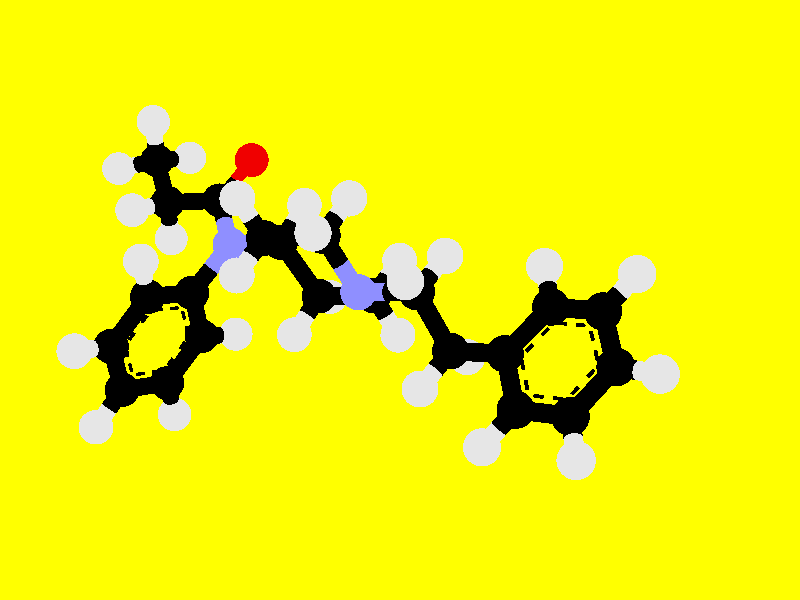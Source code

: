 //
//  Accelrys Discovery Studio POV-Ray file
//  Created:  2016-04-30T13:35:45Z
//

camera { 
location < 0.0, 0.0, 52.668957 >
right -4/3*x
angle 20.000000
look_at < 0, 0, 0 >
}

light_source { <0.610529,0.516945,0.696436> rgb<1.000000,1.000000,1.000000> parallel point_at<0.0, 0.0, 0.0> }

light_source { <-0.714539,0.018607,0.699348> rgb<0.498039,0.498039,0.498039> parallel point_at<0.0, 0.0, 0.0> }

background { color rgb < 1.000000, 1.000000, 0.000000 > }

#declare _WLVP_line_width = 0.02;
#declare _WLVP_dot_size   = 0.03;
#declare _WLVP_text_depth = 0.0;
#declare _WLVP_text_scale = 0.3;
#declare _WLVP_finish = finish { diffuse 0.282828 ambient 0.323232 specular 1.000000 roughness 0.020000 }
object {
union { 
sphere { 
<0,0,0>, 0.400000
translate <-5.914514,2.489655,-1.215433>
pigment { rgbt <0.000000,0.000000,0.000000,0.000000> }
finish { _WLVP_finish }
}
sphere { 
<0,0,0>, 0.400000
translate <-4.983312,2.468040,-2.241302>
pigment { rgbt <0.000000,0.000000,0.000000,0.000000> }
finish { _WLVP_finish }
}
sphere { 
<0,0,0>, 0.400000
translate <-3.625529,2.302980,-1.945807>
pigment { rgbt <0.000000,0.000000,0.000000,0.000000> }
finish { _WLVP_finish }
}
sphere { 
<0,0,0>, 0.400000
translate <-3.195794,2.244030,-0.617009>
pigment { rgbt <0.000000,0.000000,0.000000,0.000000> }
finish { _WLVP_finish }
}
sphere { 
<0,0,0>, 0.400000
translate <-4.166307,2.256803,0.388418>
pigment { rgbt <0.000000,0.000000,0.000000,0.000000> }
finish { _WLVP_finish }
}
sphere { 
<0,0,0>, 0.400000
translate <-5.460416,2.401230,0.111508>
pigment { rgbt <0.000000,0.000000,0.000000,0.000000> }
finish { _WLVP_finish }
}
sphere { 
<0,0,0>, 0.400000
translate <-1.713704,1.973843,-0.327089>
pigment { rgbt <0.000000,0.000000,0.000000,0.000000> }
finish { _WLVP_finish }
}
sphere { 
<0,0,0>, 0.400000
translate <-1.210419,2.895427,0.726658>
pigment { rgbt <0.000000,0.000000,0.000000,0.000000> }
finish { _WLVP_finish }
}
sphere { 
<0,0,0>, 0.400000
translate <0.303952,2.833530,0.884627>
pigment { rgbt <0.560784,0.560784,1.000000,0.000000> }
finish { _WLVP_finish }
}
sphere { 
<0,0,0>, 0.400000
translate <0.730558,1.479645,1.431014>
pigment { rgbt <0.000000,0.000000,0.000000,0.000000> }
finish { _WLVP_finish }
}
sphere { 
<0,0,0>, 0.400000
translate <2.231462,1.411852,1.585266>
pigment { rgbt <0.000000,0.000000,0.000000,0.000000> }
finish { _WLVP_finish }
}
sphere { 
<0,0,0>, 0.400000
translate <2.743438,2.566290,2.477326>
pigment { rgbt <0.000000,0.000000,0.000000,0.000000> }
finish { _WLVP_finish }
}
sphere { 
<0,0,0>, 0.400000
translate <2.297136,3.901508,1.917930>
pigment { rgbt <0.000000,0.000000,0.000000,0.000000> }
finish { _WLVP_finish }
}
sphere { 
<0,0,0>, 0.400000
translate <0.752299,3.926070,1.804564>
pigment { rgbt <0.000000,0.000000,0.000000,0.000000> }
finish { _WLVP_finish }
}
sphere { 
<0,0,0>, 0.400000
translate <4.211843,2.466075,2.618569>
pigment { rgbt <0.560784,0.560784,1.000000,0.000000> }
finish { _WLVP_finish }
}
sphere { 
<0,0,0>, 0.400000
translate <5.041052,2.476882,1.451457>
pigment { rgbt <0.000000,0.000000,0.000000,0.000000> }
finish { _WLVP_finish }
}
sphere { 
<0,0,0>, 0.400000
translate <5.404850,1.300830,0.875334>
pigment { rgbt <0.000000,0.000000,0.000000,0.000000> }
finish { _WLVP_finish }
}
sphere { 
<0,0,0>, 0.400000
translate <6.144586,1.331288,-0.280627>
pigment { rgbt <0.000000,0.000000,0.000000,0.000000> }
finish { _WLVP_finish }
}
sphere { 
<0,0,0>, 0.400000
translate <6.510907,2.509305,-0.893919>
pigment { rgbt <0.000000,0.000000,0.000000,0.000000> }
finish { _WLVP_finish }
}
sphere { 
<0,0,0>, 0.400000
translate <6.139792,3.683393,-0.317797>
pigment { rgbt <0.000000,0.000000,0.000000,0.000000> }
finish { _WLVP_finish }
}
sphere { 
<0,0,0>, 0.400000
translate <5.374763,3.674550,0.860467>
pigment { rgbt <0.000000,0.000000,0.000000,0.000000> }
finish { _WLVP_finish }
}
sphere { 
<0,0,0>, 0.400000
translate <4.793702,2.370773,3.882322>
pigment { rgbt <0.000000,0.000000,0.000000,0.000000> }
finish { _WLVP_finish }
}
sphere { 
<0,0,0>, 0.400000
translate <6.254585,2.418915,3.965953>
pigment { rgbt <0.000000,0.000000,0.000000,0.000000> }
finish { _WLVP_finish }
}
sphere { 
<0,0,0>, 0.400000
translate <6.830326,2.386492,5.185102>
pigment { rgbt <0.000000,0.000000,0.000000,0.000000> }
finish { _WLVP_finish }
}
sphere { 
<0,0,0>, 0.400000
translate <4.054519,2.379615,4.861730>
pigment { rgbt <0.941176,0.000000,0.000000,0.000000> }
finish { _WLVP_finish }
}
sphere { 
<0,0,0>, 0.400000
translate <-6.948797,2.584958,-1.486768>
pigment { rgbt <0.901961,0.901961,0.901961,0.000000> }
finish { _WLVP_finish }
}
sphere { 
<0,0,0>, 0.400000
translate <-5.259809,2.562360,-3.254163>
pigment { rgbt <0.901961,0.901961,0.901961,0.000000> }
finish { _WLVP_finish }
}
sphere { 
<0,0,0>, 0.400000
translate <-2.893162,2.223397,-2.717068>
pigment { rgbt <0.901961,0.901961,0.901961,0.000000> }
finish { _WLVP_finish }
}
sphere { 
<0,0,0>, 0.400000
translate <-3.861553,2.153640,1.416146>
pigment { rgbt <0.901961,0.901961,0.901961,0.000000> }
finish { _WLVP_finish }
}
sphere { 
<0,0,0>, 0.400000
translate <-6.170092,2.425792,0.892061>
pigment { rgbt <0.901961,0.901961,0.901961,0.000000> }
finish { _WLVP_finish }
}
sphere { 
<0,0,0>, 0.400000
translate <-1.592034,0.960885,-0.044603>
pigment { rgbt <0.901961,0.901961,0.901961,0.000000> }
finish { _WLVP_finish }
}
sphere { 
<0,0,0>, 0.400000
translate <-1.157663,2.116305,-1.235876>
pigment { rgbt <0.901961,0.901961,0.901961,0.000000> }
finish { _WLVP_finish }
}
sphere { 
<0,0,0>, 0.400000
translate <-1.486121,3.894630,0.503642>
pigment { rgbt <0.901961,0.901961,0.901961,0.000000> }
finish { _WLVP_finish }
}
sphere { 
<0,0,0>, 0.400000
translate <-1.660635,2.641943,1.659604>
pigment { rgbt <0.901961,0.901961,0.901961,0.000000> }
finish { _WLVP_finish }
}
sphere { 
<0,0,0>, 0.400000
translate <0.269210,1.309672,2.352810>
pigment { rgbt <0.901961,0.901961,0.901961,0.000000> }
finish { _WLVP_finish }
}
sphere { 
<0,0,0>, 0.400000
translate <0.397763,0.721155,0.748959>
pigment { rgbt <0.901961,0.901961,0.901961,0.000000> }
finish { _WLVP_finish }
}
sphere { 
<0,0,0>, 0.400000
translate <2.520234,0.476512,1.999702>
pigment { rgbt <0.901961,0.901961,0.901961,0.000000> }
finish { _WLVP_finish }
}
sphere { 
<0,0,0>, 0.400000
translate <2.698330,1.479645,0.622584>
pigment { rgbt <0.901961,0.901961,0.901961,0.000000> }
finish { _WLVP_finish }
}
sphere { 
<0,0,0>, 0.400000
translate <2.325959,2.450355,3.440008>
pigment { rgbt <0.901961,0.901961,0.901961,0.000000> }
finish { _WLVP_finish }
}
sphere { 
<0,0,0>, 0.400000
translate <2.633701,4.683578,2.564674>
pigment { rgbt <0.901961,0.901961,0.901961,0.000000> }
finish { _WLVP_finish }
}
sphere { 
<0,0,0>, 0.400000
translate <2.756340,4.055760,0.973833>
pigment { rgbt <0.901961,0.901961,0.901961,0.000000> }
finish { _WLVP_finish }
}
sphere { 
<0,0,0>, 0.400000
translate <0.297842,3.777713,2.739369>
pigment { rgbt <0.901961,0.901961,0.901961,0.000000> }
finish { _WLVP_finish }
}
sphere { 
<0,0,0>, 0.400000
translate <0.406396,4.842742,1.403137>
pigment { rgbt <0.901961,0.901961,0.901961,0.000000> }
finish { _WLVP_finish }
}
sphere { 
<0,0,0>, 0.400000
translate <5.090064,0.374332,1.295346>
pigment { rgbt <0.901961,0.901961,0.901961,0.000000> }
finish { _WLVP_finish }
}
sphere { 
<0,0,0>, 0.400000
translate <6.450225,0.402825,-0.700639>
pigment { rgbt <0.901961,0.901961,0.901961,0.000000> }
finish { _WLVP_finish }
}
sphere { 
<0,0,0>, 0.400000
translate <7.083142,2.481795,-1.778546>
pigment { rgbt <0.901961,0.901961,0.901961,0.000000> }
finish { _WLVP_finish }
}
sphere { 
<0,0,0>, 0.400000
translate <6.415960,4.602030,-0.795421>
pigment { rgbt <0.901961,0.901961,0.901961,0.000000> }
finish { _WLVP_finish }
}
sphere { 
<0,0,0>, 0.400000
translate <5.034605,4.600065,1.297205>
pigment { rgbt <0.901961,0.901961,0.901961,0.000000> }
finish { _WLVP_finish }
}
sphere { 
<0,0,0>, 0.400000
translate <6.646923,1.508137,3.467885>
pigment { rgbt <0.901961,0.901961,0.901961,0.000000> }
finish { _WLVP_finish }
}
sphere { 
<0,0,0>, 0.400000
translate <6.634655,3.220635,3.419565>
pigment { rgbt <0.901961,0.901961,0.901961,0.000000> }
finish { _WLVP_finish }
}
sphere { 
<0,0,0>, 0.400000
translate <7.914046,2.429580,5.076952>
pigment { rgbt <0.901961,0.901961,0.901961,0.000000> }
finish { _WLVP_finish }
}
sphere { 
<0,0,0>, 0.400000
translate <6.552937,1.463343,5.694038>
pigment { rgbt <0.901961,0.901961,0.901961,0.000000> }
finish { _WLVP_finish }
}
sphere { 
<0,0,0>, 0.400000
translate <6.489971,3.240314,5.771031>
pigment { rgbt <0.901961,0.901961,0.901961,0.000000> }
finish { _WLVP_finish }
}
cylinder { 
<-5.914514,2.489655,-1.215433>, <-5.460416,2.401230,0.111508>, 0.200000 
pigment { rgbt <0.000000,0.000000,0.000000,0.000000> }
finish { _WLVP_finish }
}
cylinder { 
<-5.461234,2.448718,-1.001222>, <-5.393120,2.435454,-0.802180>, 0.040000 
pigment { rgbt <0.000000,0.000000,0.000000,0.000000> }
finish { _WLVP_finish }
}
cylinder { 
<-5.302300,2.417769,-0.536792>, <-5.234185,2.404505,-0.337751>, 0.040000 
pigment { rgbt <0.000000,0.000000,0.000000,0.000000> }
finish { _WLVP_finish }
}
cylinder { 
<-5.914514,2.489655,-1.215433>, <-6.431656,2.537306,-1.351100>, 0.200000 
pigment { rgbt <0.000000,0.000000,0.000000,0.000000> }
finish { _WLVP_finish }
}
cylinder { 
<-6.431656,2.537306,-1.351100>, <-6.948797,2.584958,-1.486768>, 0.200000 
pigment { rgbt <0.901961,0.901961,0.901961,0.000000> }
finish { _WLVP_finish }
}
cylinder { 
<-5.914514,2.489655,-1.215433>, <-4.983312,2.468040,-2.241302>, 0.200000 
pigment { rgbt <0.000000,0.000000,0.000000,0.000000> }
finish { _WLVP_finish }
}
cylinder { 
<-5.416318,2.455334,-1.230386>, <-5.276638,2.452092,-1.384266>, 0.040000 
pigment { rgbt <0.000000,0.000000,0.000000,0.000000> }
finish { _WLVP_finish }
}
cylinder { 
<-5.090397,2.447769,-1.589440>, <-4.950717,2.444526,-1.743321>, 0.040000 
pigment { rgbt <0.000000,0.000000,0.000000,0.000000> }
finish { _WLVP_finish }
}
cylinder { 
<-4.983312,2.468040,-2.241302>, <-3.625529,2.302980,-1.945807>, 0.200000 
pigment { rgbt <0.000000,0.000000,0.000000,0.000000> }
finish { _WLVP_finish }
}
cylinder { 
<-4.722402,2.408890,-1.816555>, <-4.518734,2.384131,-1.772230>, 0.040000 
pigment { rgbt <0.000000,0.000000,0.000000,0.000000> }
finish { _WLVP_finish }
}
cylinder { 
<-4.247178,2.351119,-1.713131>, <-4.043510,2.326360,-1.668807>, 0.040000 
pigment { rgbt <0.000000,0.000000,0.000000,0.000000> }
finish { _WLVP_finish }
}
cylinder { 
<-4.983312,2.468040,-2.241302>, <-5.121560,2.515200,-2.747732>, 0.200000 
pigment { rgbt <0.000000,0.000000,0.000000,0.000000> }
finish { _WLVP_finish }
}
cylinder { 
<-5.121560,2.515200,-2.747732>, <-5.259809,2.562360,-3.254163>, 0.200000 
pigment { rgbt <0.901961,0.901961,0.901961,0.000000> }
finish { _WLVP_finish }
}
cylinder { 
<-3.625529,2.302980,-1.945807>, <-3.259345,2.263189,-2.331437>, 0.200000 
pigment { rgbt <0.000000,0.000000,0.000000,0.000000> }
finish { _WLVP_finish }
}
cylinder { 
<-3.259345,2.263189,-2.331437>, <-2.893162,2.223397,-2.717068>, 0.200000 
pigment { rgbt <0.901961,0.901961,0.901961,0.000000> }
finish { _WLVP_finish }
}
cylinder { 
<-3.625529,2.302980,-1.945807>, <-3.195794,2.244030,-0.617009>, 0.200000 
pigment { rgbt <0.000000,0.000000,0.000000,0.000000> }
finish { _WLVP_finish }
}
cylinder { 
<-3.857947,2.328548,-1.501911>, <-3.793487,2.319706,-1.302591>, 0.040000 
pigment { rgbt <0.000000,0.000000,0.000000,0.000000> }
finish { _WLVP_finish }
}
cylinder { 
<-3.707540,2.307916,-1.036831>, <-3.643080,2.299073,-0.837512>, 0.040000 
pigment { rgbt <0.000000,0.000000,0.000000,0.000000> }
finish { _WLVP_finish }
}
cylinder { 
<-3.195794,2.244030,-0.617009>, <-4.166307,2.256803,0.388418>, 0.200000 
pigment { rgbt <0.000000,0.000000,0.000000,0.000000> }
finish { _WLVP_finish }
}
cylinder { 
<-3.696959,2.266176,-0.615451>, <-3.842536,2.268092,-0.464637>, 0.040000 
pigment { rgbt <0.000000,0.000000,0.000000,0.000000> }
finish { _WLVP_finish }
}
cylinder { 
<-4.036638,2.270647,-0.263552>, <-4.182215,2.272563,-0.112738>, 0.040000 
pigment { rgbt <0.000000,0.000000,0.000000,0.000000> }
finish { _WLVP_finish }
}
cylinder { 
<-3.195794,2.244030,-0.617009>, <-1.713704,1.973843,-0.327089>, 0.200000 
pigment { rgbt <0.000000,0.000000,0.000000,0.000000> }
finish { _WLVP_finish }
}
cylinder { 
<-4.166307,2.256803,0.388418>, <-5.460416,2.401230,0.111508>, 0.200000 
pigment { rgbt <0.000000,0.000000,0.000000,0.000000> }
finish { _WLVP_finish }
}
cylinder { 
<-4.412461,2.313222,-0.031809>, <-4.606577,2.334886,-0.073346>, 0.040000 
pigment { rgbt <0.000000,0.000000,0.000000,0.000000> }
finish { _WLVP_finish }
}
cylinder { 
<-4.865399,2.363772,-0.128728>, <-5.059515,2.385436,-0.170265>, 0.040000 
pigment { rgbt <0.000000,0.000000,0.000000,0.000000> }
finish { _WLVP_finish }
}
cylinder { 
<-4.166307,2.256803,0.388418>, <-4.013930,2.205221,0.902282>, 0.200000 
pigment { rgbt <0.000000,0.000000,0.000000,0.000000> }
finish { _WLVP_finish }
}
cylinder { 
<-4.013930,2.205221,0.902282>, <-3.861553,2.153640,1.416146>, 0.200000 
pigment { rgbt <0.901961,0.901961,0.901961,0.000000> }
finish { _WLVP_finish }
}
cylinder { 
<-5.460416,2.401230,0.111508>, <-5.815254,2.413511,0.501784>, 0.200000 
pigment { rgbt <0.000000,0.000000,0.000000,0.000000> }
finish { _WLVP_finish }
}
cylinder { 
<-5.815254,2.413511,0.501784>, <-6.170092,2.425792,0.892061>, 0.200000 
pigment { rgbt <0.901961,0.901961,0.901961,0.000000> }
finish { _WLVP_finish }
}
cylinder { 
<-1.713704,1.973843,-0.327089>, <-1.210419,2.895427,0.726658>, 0.200000 
pigment { rgbt <0.000000,0.000000,0.000000,0.000000> }
finish { _WLVP_finish }
}
cylinder { 
<-1.713704,1.973843,-0.327089>, <-1.652869,1.467364,-0.185846>, 0.200000 
pigment { rgbt <0.000000,0.000000,0.000000,0.000000> }
finish { _WLVP_finish }
}
cylinder { 
<-1.652869,1.467364,-0.185846>, <-1.592034,0.960885,-0.044603>, 0.200000 
pigment { rgbt <0.901961,0.901961,0.901961,0.000000> }
finish { _WLVP_finish }
}
cylinder { 
<-1.713704,1.973843,-0.327089>, <-1.435684,2.045074,-0.781482>, 0.200000 
pigment { rgbt <0.000000,0.000000,0.000000,0.000000> }
finish { _WLVP_finish }
}
cylinder { 
<-1.435684,2.045074,-0.781482>, <-1.157663,2.116305,-1.235876>, 0.200000 
pigment { rgbt <0.901961,0.901961,0.901961,0.000000> }
finish { _WLVP_finish }
}
cylinder { 
<-1.210419,2.895427,0.726658>, <-0.453234,2.864479,0.805642>, 0.200000 
pigment { rgbt <0.000000,0.000000,0.000000,0.000000> }
finish { _WLVP_finish }
}
cylinder { 
<-0.453234,2.864479,0.805642>, <0.303952,2.833530,0.884627>, 0.200000 
pigment { rgbt <0.560784,0.560784,1.000000,0.000000> }
finish { _WLVP_finish }
}
cylinder { 
<-1.210419,2.895427,0.726658>, <-1.435527,2.768685,1.193131>, 0.200000 
pigment { rgbt <0.000000,0.000000,0.000000,0.000000> }
finish { _WLVP_finish }
}
cylinder { 
<-1.435527,2.768685,1.193131>, <-1.660635,2.641943,1.659604>, 0.200000 
pigment { rgbt <0.901961,0.901961,0.901961,0.000000> }
finish { _WLVP_finish }
}
cylinder { 
<-1.210419,2.895427,0.726658>, <-1.348270,3.395029,0.615150>, 0.200000 
pigment { rgbt <0.000000,0.000000,0.000000,0.000000> }
finish { _WLVP_finish }
}
cylinder { 
<-1.348270,3.395029,0.615150>, <-1.486121,3.894630,0.503642>, 0.200000 
pigment { rgbt <0.901961,0.901961,0.901961,0.000000> }
finish { _WLVP_finish }
}
cylinder { 
<0.303952,2.833530,0.884627>, <0.517255,2.156588,1.157820>, 0.200000 
pigment { rgbt <0.560784,0.560784,1.000000,0.000000> }
finish { _WLVP_finish }
}
cylinder { 
<0.517255,2.156588,1.157820>, <0.730558,1.479645,1.431014>, 0.200000 
pigment { rgbt <0.000000,0.000000,0.000000,0.000000> }
finish { _WLVP_finish }
}
cylinder { 
<0.303952,2.833530,0.884627>, <0.528125,3.379800,1.344595>, 0.200000 
pigment { rgbt <0.560784,0.560784,1.000000,0.000000> }
finish { _WLVP_finish }
}
cylinder { 
<0.528125,3.379800,1.344595>, <0.752299,3.926070,1.804564>, 0.200000 
pigment { rgbt <0.000000,0.000000,0.000000,0.000000> }
finish { _WLVP_finish }
}
cylinder { 
<0.730558,1.479645,1.431014>, <0.564161,1.100400,1.089987>, 0.200000 
pigment { rgbt <0.000000,0.000000,0.000000,0.000000> }
finish { _WLVP_finish }
}
cylinder { 
<0.564161,1.100400,1.089987>, <0.397763,0.721155,0.748959>, 0.200000 
pigment { rgbt <0.901961,0.901961,0.901961,0.000000> }
finish { _WLVP_finish }
}
cylinder { 
<0.730558,1.479645,1.431014>, <2.231462,1.411852,1.585266>, 0.200000 
pigment { rgbt <0.000000,0.000000,0.000000,0.000000> }
finish { _WLVP_finish }
}
cylinder { 
<0.730558,1.479645,1.431014>, <0.499884,1.394659,1.891912>, 0.200000 
pigment { rgbt <0.000000,0.000000,0.000000,0.000000> }
finish { _WLVP_finish }
}
cylinder { 
<0.499884,1.394659,1.891912>, <0.269210,1.309672,2.352810>, 0.200000 
pigment { rgbt <0.901961,0.901961,0.901961,0.000000> }
finish { _WLVP_finish }
}
cylinder { 
<2.231462,1.411852,1.585266>, <2.464896,1.445749,1.103925>, 0.200000 
pigment { rgbt <0.000000,0.000000,0.000000,0.000000> }
finish { _WLVP_finish }
}
cylinder { 
<2.464896,1.445749,1.103925>, <2.698330,1.479645,0.622584>, 0.200000 
pigment { rgbt <0.901961,0.901961,0.901961,0.000000> }
finish { _WLVP_finish }
}
cylinder { 
<2.231462,1.411852,1.585266>, <2.743438,2.566290,2.477326>, 0.200000 
pigment { rgbt <0.000000,0.000000,0.000000,0.000000> }
finish { _WLVP_finish }
}
cylinder { 
<2.231462,1.411852,1.585266>, <2.375848,0.944183,1.792484>, 0.200000 
pigment { rgbt <0.000000,0.000000,0.000000,0.000000> }
finish { _WLVP_finish }
}
cylinder { 
<2.375848,0.944183,1.792484>, <2.520234,0.476512,1.999702>, 0.200000 
pigment { rgbt <0.901961,0.901961,0.901961,0.000000> }
finish { _WLVP_finish }
}
cylinder { 
<2.743438,2.566290,2.477326>, <2.534698,2.508322,2.958667>, 0.200000 
pigment { rgbt <0.000000,0.000000,0.000000,0.000000> }
finish { _WLVP_finish }
}
cylinder { 
<2.534698,2.508322,2.958667>, <2.325959,2.450355,3.440008>, 0.200000 
pigment { rgbt <0.901961,0.901961,0.901961,0.000000> }
finish { _WLVP_finish }
}
cylinder { 
<2.743438,2.566290,2.477326>, <3.477640,2.516182,2.547948>, 0.200000 
pigment { rgbt <0.000000,0.000000,0.000000,0.000000> }
finish { _WLVP_finish }
}
cylinder { 
<3.477640,2.516182,2.547948>, <4.211843,2.466075,2.618569>, 0.200000 
pigment { rgbt <0.560784,0.560784,1.000000,0.000000> }
finish { _WLVP_finish }
}
cylinder { 
<2.743438,2.566290,2.477326>, <2.297136,3.901508,1.917930>, 0.200000 
pigment { rgbt <0.000000,0.000000,0.000000,0.000000> }
finish { _WLVP_finish }
}
cylinder { 
<2.297136,3.901508,1.917930>, <2.465418,4.292542,2.241302>, 0.200000 
pigment { rgbt <0.000000,0.000000,0.000000,0.000000> }
finish { _WLVP_finish }
}
cylinder { 
<2.465418,4.292542,2.241302>, <2.633701,4.683578,2.564674>, 0.200000 
pigment { rgbt <0.901961,0.901961,0.901961,0.000000> }
finish { _WLVP_finish }
}
cylinder { 
<2.297136,3.901508,1.917930>, <0.752299,3.926070,1.804564>, 0.200000 
pigment { rgbt <0.000000,0.000000,0.000000,0.000000> }
finish { _WLVP_finish }
}
cylinder { 
<2.297136,3.901508,1.917930>, <2.526738,3.978634,1.445881>, 0.200000 
pigment { rgbt <0.000000,0.000000,0.000000,0.000000> }
finish { _WLVP_finish }
}
cylinder { 
<2.526738,3.978634,1.445881>, <2.756340,4.055760,0.973833>, 0.200000 
pigment { rgbt <0.901961,0.901961,0.901961,0.000000> }
finish { _WLVP_finish }
}
cylinder { 
<0.752299,3.926070,1.804564>, <0.525071,3.851891,2.271967>, 0.200000 
pigment { rgbt <0.000000,0.000000,0.000000,0.000000> }
finish { _WLVP_finish }
}
cylinder { 
<0.525071,3.851891,2.271967>, <0.297842,3.777713,2.739369>, 0.200000 
pigment { rgbt <0.901961,0.901961,0.901961,0.000000> }
finish { _WLVP_finish }
}
cylinder { 
<0.752299,3.926070,1.804564>, <0.579348,4.384406,1.603851>, 0.200000 
pigment { rgbt <0.000000,0.000000,0.000000,0.000000> }
finish { _WLVP_finish }
}
cylinder { 
<0.579348,4.384406,1.603851>, <0.406396,4.842742,1.403137>, 0.200000 
pigment { rgbt <0.901961,0.901961,0.901961,0.000000> }
finish { _WLVP_finish }
}
cylinder { 
<4.211843,2.466075,2.618569>, <4.626448,2.471479,2.035013>, 0.200000 
pigment { rgbt <0.560784,0.560784,1.000000,0.000000> }
finish { _WLVP_finish }
}
cylinder { 
<4.626448,2.471479,2.035013>, <5.041052,2.476882,1.451457>, 0.200000 
pigment { rgbt <0.000000,0.000000,0.000000,0.000000> }
finish { _WLVP_finish }
}
cylinder { 
<4.211843,2.466075,2.618569>, <4.502772,2.418424,3.250446>, 0.200000 
pigment { rgbt <0.560784,0.560784,1.000000,0.000000> }
finish { _WLVP_finish }
}
cylinder { 
<4.502772,2.418424,3.250446>, <4.793702,2.370773,3.882322>, 0.200000 
pigment { rgbt <0.000000,0.000000,0.000000,0.000000> }
finish { _WLVP_finish }
}
cylinder { 
<5.041052,2.476882,1.451457>, <5.374763,3.674550,0.860467>, 0.200000 
pigment { rgbt <0.000000,0.000000,0.000000,0.000000> }
finish { _WLVP_finish }
}
cylinder { 
<5.287377,2.598883,1.036150>, <5.337434,2.778533,0.947501>, 0.040000 
pigment { rgbt <0.000000,0.000000,0.000000,0.000000> }
finish { _WLVP_finish }
}
cylinder { 
<5.404176,3.018067,0.829303>, <5.454232,3.197717,0.740655>, 0.040000 
pigment { rgbt <0.000000,0.000000,0.000000,0.000000> }
finish { _WLVP_finish }
}
cylinder { 
<5.041052,2.476882,1.451457>, <5.404850,1.300830,0.875334>, 0.200000 
pigment { rgbt <0.000000,0.000000,0.000000,0.000000> }
finish { _WLVP_finish }
}
cylinder { 
<5.289693,2.363270,1.038746>, <5.344263,2.186862,0.952328>, 0.040000 
pigment { rgbt <0.000000,0.000000,0.000000,0.000000> }
finish { _WLVP_finish }
}
cylinder { 
<5.417023,1.951651,0.837103>, <5.471592,1.775244,0.750685>, 0.040000 
pigment { rgbt <0.000000,0.000000,0.000000,0.000000> }
finish { _WLVP_finish }
}
cylinder { 
<5.404850,1.300830,0.875334>, <6.144586,1.331288,-0.280627>, 0.200000 
pigment { rgbt <0.000000,0.000000,0.000000,0.000000> }
finish { _WLVP_finish }
}
cylinder { 
<5.586525,1.668354,0.593742>, <5.697485,1.672922,0.420348>, 0.040000 
pigment { rgbt <0.000000,0.000000,0.000000,0.000000> }
finish { _WLVP_finish }
}
cylinder { 
<5.845433,1.679014,0.189155>, <5.956393,1.683582,0.015761>, 0.040000 
pigment { rgbt <0.000000,0.000000,0.000000,0.000000> }
finish { _WLVP_finish }
}
cylinder { 
<5.404850,1.300830,0.875334>, <5.247457,0.837581,1.085340>, 0.200000 
pigment { rgbt <0.000000,0.000000,0.000000,0.000000> }
finish { _WLVP_finish }
}
cylinder { 
<5.247457,0.837581,1.085340>, <5.090064,0.374332,1.295346>, 0.200000 
pigment { rgbt <0.901961,0.901961,0.901961,0.000000> }
finish { _WLVP_finish }
}
cylinder { 
<6.144586,1.331288,-0.280627>, <6.297406,0.867056,-0.490633>, 0.200000 
pigment { rgbt <0.000000,0.000000,0.000000,0.000000> }
finish { _WLVP_finish }
}
cylinder { 
<6.297406,0.867056,-0.490633>, <6.450225,0.402825,-0.700639>, 0.200000 
pigment { rgbt <0.901961,0.901961,0.901961,0.000000> }
finish { _WLVP_finish }
}
cylinder { 
<6.144586,1.331288,-0.280627>, <6.510907,2.509305,-0.893919>, 0.200000 
pigment { rgbt <0.000000,0.000000,0.000000,0.000000> }
finish { _WLVP_finish }
}
cylinder { 
<6.067130,1.812335,-0.176601>, <6.122078,1.989038,-0.268595>, 0.040000 
pigment { rgbt <0.000000,0.000000,0.000000,0.000000> }
finish { _WLVP_finish }
}
cylinder { 
<6.195343,2.224641,-0.391253>, <6.250290,2.401344,-0.483247>, 0.040000 
pigment { rgbt <0.000000,0.000000,0.000000,0.000000> }
finish { _WLVP_finish }
}
cylinder { 
<6.510907,2.509305,-0.893919>, <6.797024,2.495550,-1.336232>, 0.200000 
pigment { rgbt <0.000000,0.000000,0.000000,0.000000> }
finish { _WLVP_finish }
}
cylinder { 
<6.797024,2.495550,-1.336232>, <7.083142,2.481795,-1.778546>, 0.200000 
pigment { rgbt <0.901961,0.901961,0.901961,0.000000> }
finish { _WLVP_finish }
}
cylinder { 
<6.510907,2.509305,-0.893919>, <6.139792,3.683393,-0.317797>, 0.200000 
pigment { rgbt <0.000000,0.000000,0.000000,0.000000> }
finish { _WLVP_finish }
}
cylinder { 
<6.255832,2.621386,-0.484673>, <6.200165,2.797499,-0.398254>, 0.040000 
pigment { rgbt <0.000000,0.000000,0.000000,0.000000> }
finish { _WLVP_finish }
}
cylinder { 
<6.125942,3.032317,-0.283030>, <6.070275,3.208430,-0.196612>, 0.040000 
pigment { rgbt <0.000000,0.000000,0.000000,0.000000> }
finish { _WLVP_finish }
}
cylinder { 
<6.139792,3.683393,-0.317797>, <5.374763,3.674550,0.860467>, 0.200000 
pigment { rgbt <0.000000,0.000000,0.000000,0.000000> }
finish { _WLVP_finish }
}
cylinder { 
<5.949134,3.321190,-0.025543>, <5.834380,3.319863,0.151196>, 0.040000 
pigment { rgbt <0.000000,0.000000,0.000000,0.000000> }
finish { _WLVP_finish }
}
cylinder { 
<5.681374,3.318095,0.386849>, <5.566619,3.316769,0.563588>, 0.040000 
pigment { rgbt <0.000000,0.000000,0.000000,0.000000> }
finish { _WLVP_finish }
}
cylinder { 
<6.139792,3.683393,-0.317797>, <6.277876,4.142711,-0.556609>, 0.200000 
pigment { rgbt <0.000000,0.000000,0.000000,0.000000> }
finish { _WLVP_finish }
}
cylinder { 
<6.277876,4.142711,-0.556609>, <6.415960,4.602030,-0.795421>, 0.200000 
pigment { rgbt <0.901961,0.901961,0.901961,0.000000> }
finish { _WLVP_finish }
}
cylinder { 
<5.374763,3.674550,0.860467>, <5.204683,4.137308,1.078836>, 0.200000 
pigment { rgbt <0.000000,0.000000,0.000000,0.000000> }
finish { _WLVP_finish }
}
cylinder { 
<5.204683,4.137308,1.078836>, <5.034605,4.600065,1.297205>, 0.200000 
pigment { rgbt <0.901961,0.901961,0.901961,0.000000> }
finish { _WLVP_finish }
}
cylinder { 
<4.873220,2.362638,3.942410>, <4.503629,2.367059,4.432114>, 0.080000 
pigment { rgbt <0.000000,0.000000,0.000000,0.000000> }
finish { _WLVP_finish }
}
cylinder { 
<4.503629,2.367059,4.432114>, <4.134038,2.371480,4.921818>, 0.080000 
pigment { rgbt <0.941176,0.000000,0.000000,0.000000> }
finish { _WLVP_finish }
}
cylinder { 
<4.714183,2.378907,3.822234>, <4.344592,2.383328,4.311938>, 0.080000 
pigment { rgbt <0.000000,0.000000,0.000000,0.000000> }
finish { _WLVP_finish }
}
cylinder { 
<4.344592,2.383328,4.311938>, <3.975001,2.387750,4.801642>, 0.080000 
pigment { rgbt <0.941176,0.000000,0.000000,0.000000> }
finish { _WLVP_finish }
}
cylinder { 
<4.793702,2.370773,3.882322>, <6.254585,2.418915,3.965953>, 0.200000 
pigment { rgbt <0.000000,0.000000,0.000000,0.000000> }
finish { _WLVP_finish }
}
cylinder { 
<6.254585,2.418915,3.965953>, <6.830326,2.386492,5.185102>, 0.200000 
pigment { rgbt <0.000000,0.000000,0.000000,0.000000> }
finish { _WLVP_finish }
}
cylinder { 
<6.254585,2.418915,3.965953>, <6.444620,2.819775,3.692759>, 0.200000 
pigment { rgbt <0.000000,0.000000,0.000000,0.000000> }
finish { _WLVP_finish }
}
cylinder { 
<6.444620,2.819775,3.692759>, <6.634655,3.220635,3.419565>, 0.200000 
pigment { rgbt <0.901961,0.901961,0.901961,0.000000> }
finish { _WLVP_finish }
}
cylinder { 
<6.254585,2.418915,3.965953>, <6.450754,1.963526,3.716919>, 0.200000 
pigment { rgbt <0.000000,0.000000,0.000000,0.000000> }
finish { _WLVP_finish }
}
cylinder { 
<6.450754,1.963526,3.716919>, <6.646923,1.508137,3.467885>, 0.200000 
pigment { rgbt <0.901961,0.901961,0.901961,0.000000> }
finish { _WLVP_finish }
}
cylinder { 
<6.830326,2.386492,5.185102>, <7.372186,2.408036,5.131027>, 0.200000 
pigment { rgbt <0.000000,0.000000,0.000000,0.000000> }
finish { _WLVP_finish }
}
cylinder { 
<7.372186,2.408036,5.131027>, <7.914046,2.429580,5.076952>, 0.200000 
pigment { rgbt <0.901961,0.901961,0.901961,0.000000> }
finish { _WLVP_finish }
}
cylinder { 
<6.830326,2.386492,5.185102>, <6.691631,1.924918,5.439570>, 0.200000 
pigment { rgbt <0.000000,0.000000,0.000000,0.000000> }
finish { _WLVP_finish }
}
cylinder { 
<6.691631,1.924918,5.439570>, <6.552937,1.463343,5.694038>, 0.200000 
pigment { rgbt <0.901961,0.901961,0.901961,0.000000> }
finish { _WLVP_finish }
}
cylinder { 
<6.830326,2.386492,5.185102>, <6.660149,2.813403,5.478066>, 0.200000 
pigment { rgbt <0.000000,0.000000,0.000000,0.000000> }
finish { _WLVP_finish }
}
cylinder { 
<6.660149,2.813403,5.478066>, <6.489971,3.240314,5.771031>, 0.200000 
pigment { rgbt <0.901961,0.901961,0.901961,0.000000> }
finish { _WLVP_finish }
}
}
matrix < -0.878947, -0.081034, -0.469986,
         -0.460678, 0.399250, 0.792701,
         0.123406, 0.913254, -0.388250,
         0, 0, 0 >
translate< 0.542442, -1.741258, 0.754499 >
}
